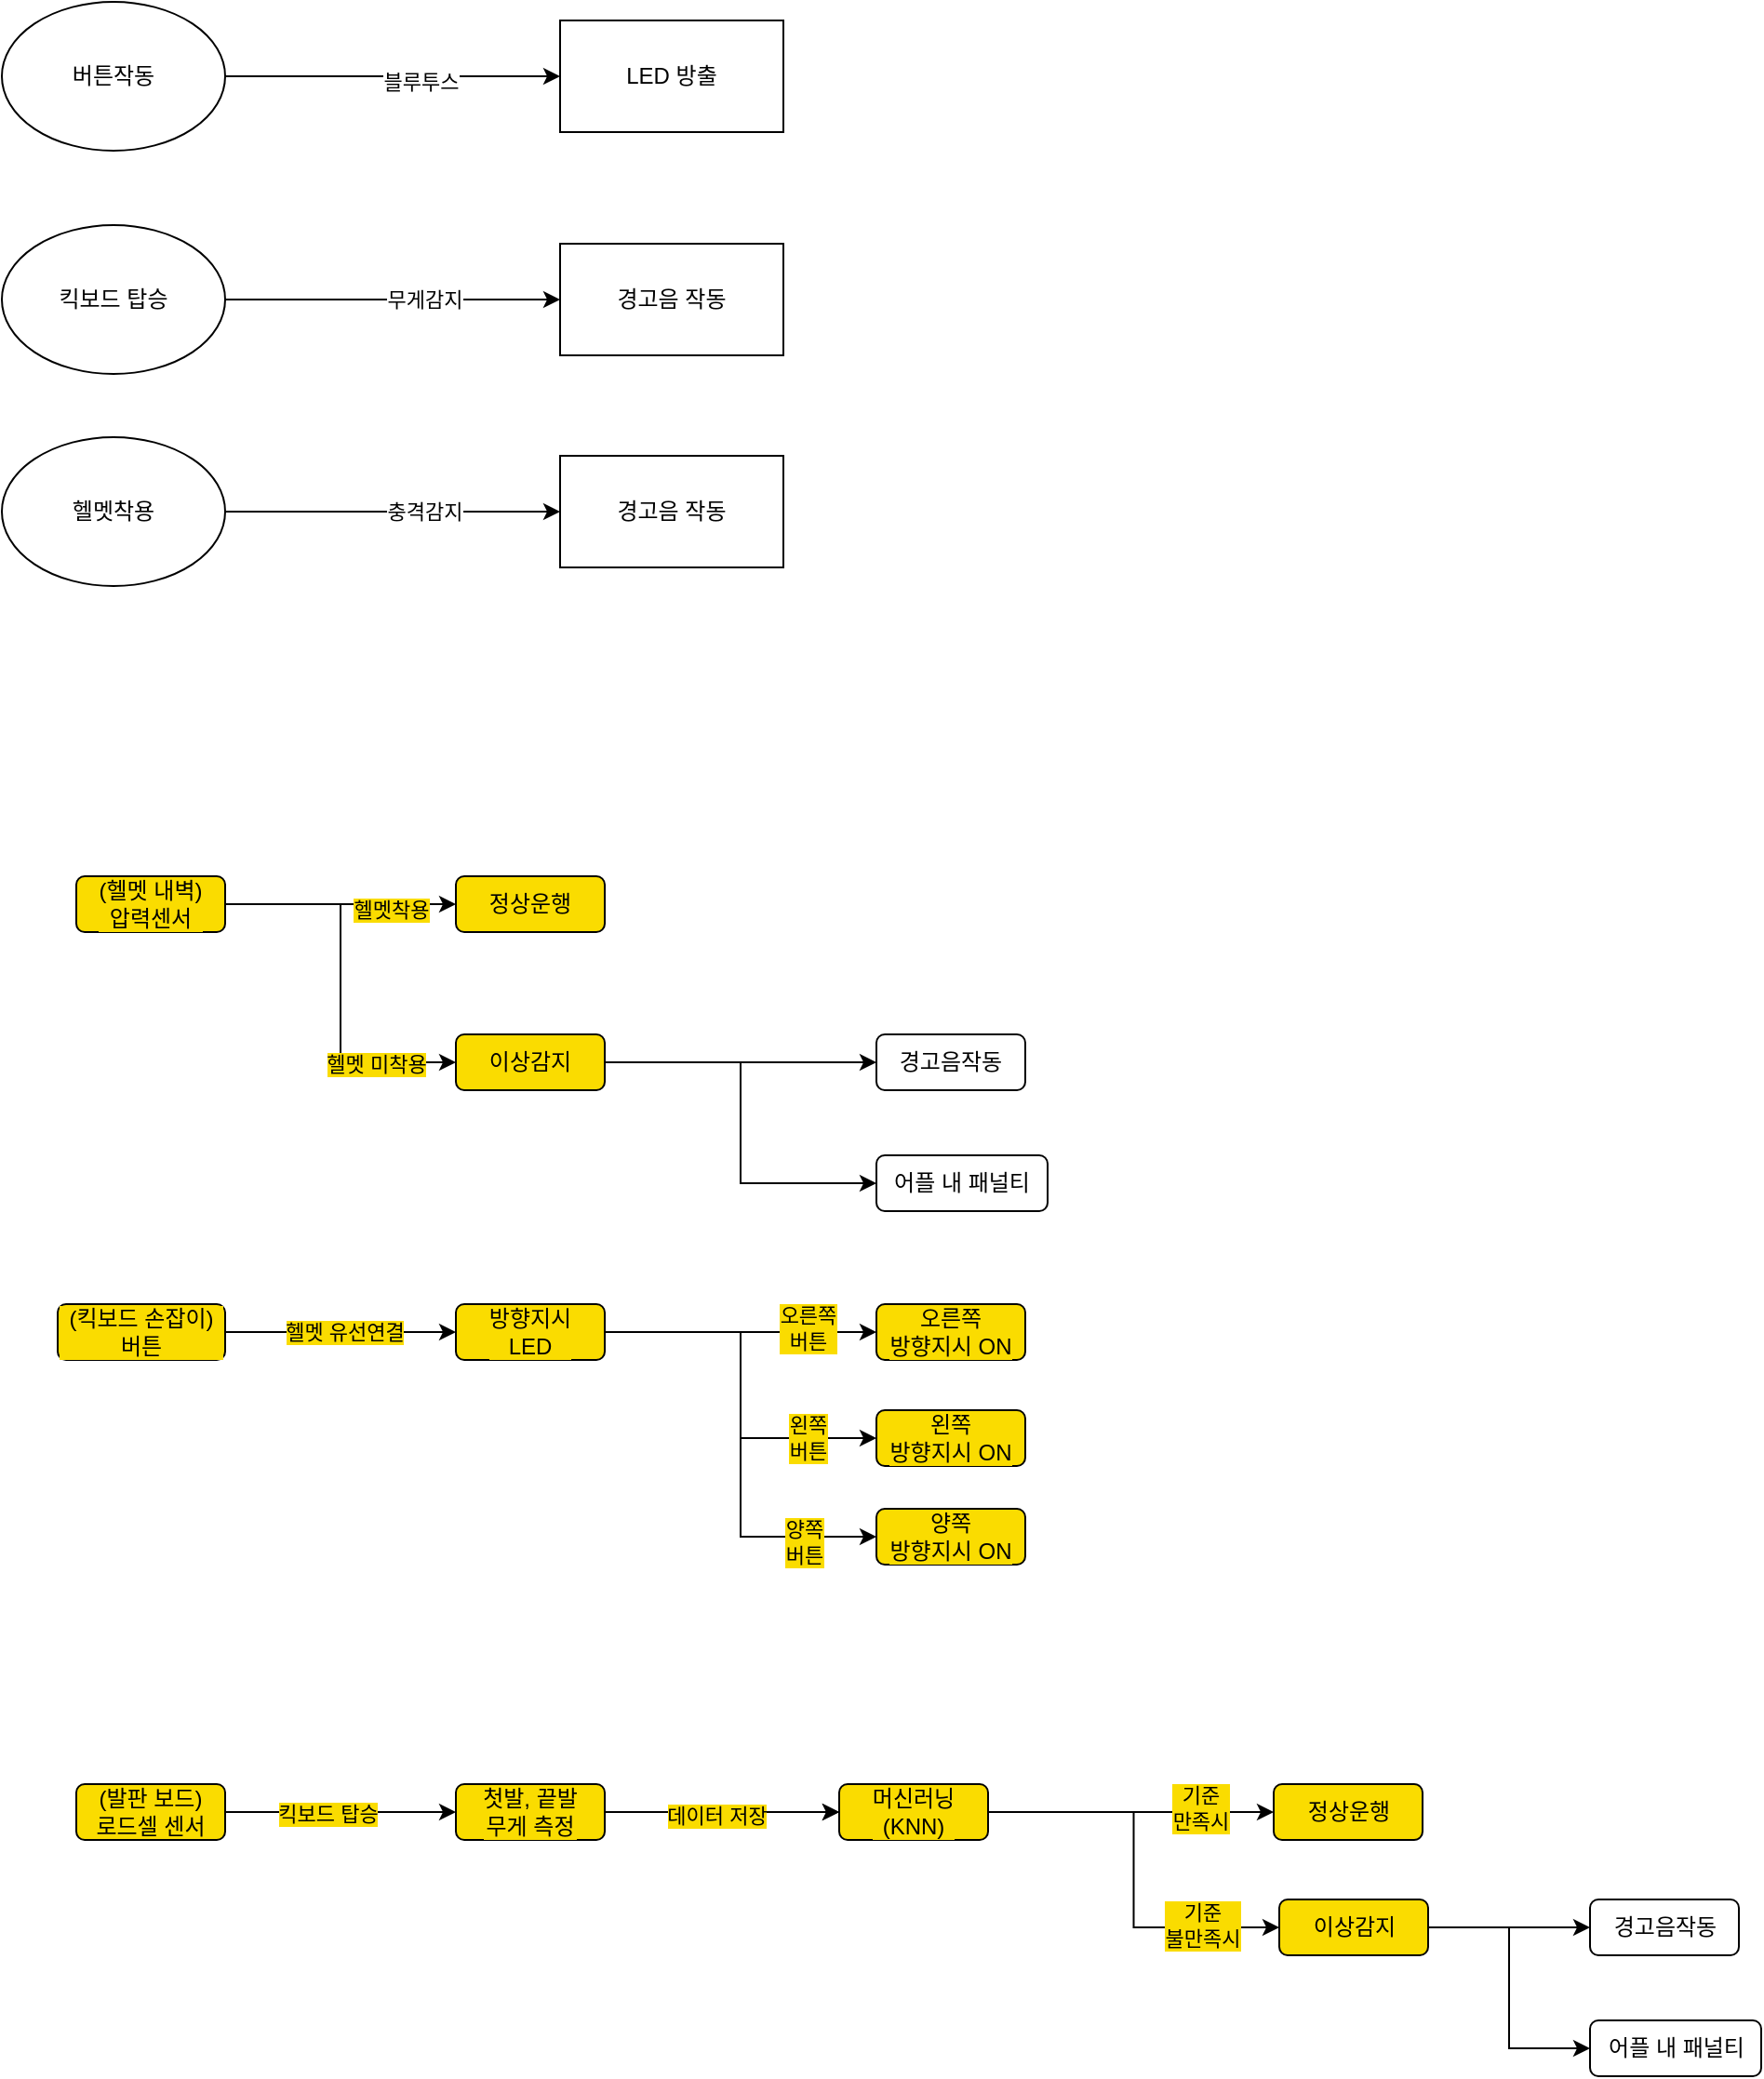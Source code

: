 <mxfile version="21.6.5" type="github">
  <diagram name="페이지-1" id="L-hD0_ks-zs4qb5gHUbN">
    <mxGraphModel dx="1434" dy="750" grid="1" gridSize="10" guides="1" tooltips="1" connect="1" arrows="1" fold="1" page="1" pageScale="1" pageWidth="827" pageHeight="1169" math="0" shadow="0">
      <root>
        <mxCell id="0" />
        <mxCell id="1" parent="0" />
        <mxCell id="XvMXmeMd8vFKyU9qin28-7" style="edgeStyle=orthogonalEdgeStyle;rounded=0;orthogonalLoop=1;jettySize=auto;html=1;exitX=1;exitY=0.5;exitDx=0;exitDy=0;entryX=0;entryY=0.5;entryDx=0;entryDy=0;" parent="1" source="XvMXmeMd8vFKyU9qin28-1" target="XvMXmeMd8vFKyU9qin28-2" edge="1">
          <mxGeometry relative="1" as="geometry" />
        </mxCell>
        <mxCell id="XvMXmeMd8vFKyU9qin28-8" value="블루투스" style="edgeLabel;html=1;align=center;verticalAlign=middle;resizable=0;points=[];" parent="XvMXmeMd8vFKyU9qin28-7" vertex="1" connectable="0">
          <mxGeometry x="0.164" y="-3" relative="1" as="geometry">
            <mxPoint as="offset" />
          </mxGeometry>
        </mxCell>
        <mxCell id="XvMXmeMd8vFKyU9qin28-1" value="버튼작동" style="ellipse;whiteSpace=wrap;html=1;" parent="1" vertex="1">
          <mxGeometry width="120" height="80" as="geometry" />
        </mxCell>
        <mxCell id="XvMXmeMd8vFKyU9qin28-2" value="LED 방출" style="rounded=0;whiteSpace=wrap;html=1;" parent="1" vertex="1">
          <mxGeometry x="300" y="10" width="120" height="60" as="geometry" />
        </mxCell>
        <mxCell id="XvMXmeMd8vFKyU9qin28-5" style="edgeStyle=orthogonalEdgeStyle;rounded=0;orthogonalLoop=1;jettySize=auto;html=1;exitX=1;exitY=0.5;exitDx=0;exitDy=0;entryX=0;entryY=0.5;entryDx=0;entryDy=0;" parent="1" source="XvMXmeMd8vFKyU9qin28-3" target="XvMXmeMd8vFKyU9qin28-4" edge="1">
          <mxGeometry relative="1" as="geometry" />
        </mxCell>
        <mxCell id="XvMXmeMd8vFKyU9qin28-6" value="무게감지" style="edgeLabel;html=1;align=center;verticalAlign=middle;resizable=0;points=[];" parent="XvMXmeMd8vFKyU9qin28-5" vertex="1" connectable="0">
          <mxGeometry x="0.187" relative="1" as="geometry">
            <mxPoint as="offset" />
          </mxGeometry>
        </mxCell>
        <mxCell id="XvMXmeMd8vFKyU9qin28-3" value="킥보드 탑승" style="ellipse;whiteSpace=wrap;html=1;" parent="1" vertex="1">
          <mxGeometry y="120" width="120" height="80" as="geometry" />
        </mxCell>
        <mxCell id="XvMXmeMd8vFKyU9qin28-4" value="경고음 작동" style="rounded=0;whiteSpace=wrap;html=1;" parent="1" vertex="1">
          <mxGeometry x="300" y="130" width="120" height="60" as="geometry" />
        </mxCell>
        <mxCell id="XvMXmeMd8vFKyU9qin28-10" style="edgeStyle=orthogonalEdgeStyle;rounded=0;orthogonalLoop=1;jettySize=auto;html=1;exitX=1;exitY=0.5;exitDx=0;exitDy=0;entryX=0;entryY=0.5;entryDx=0;entryDy=0;" parent="1" source="XvMXmeMd8vFKyU9qin28-12" target="XvMXmeMd8vFKyU9qin28-13" edge="1">
          <mxGeometry relative="1" as="geometry" />
        </mxCell>
        <mxCell id="XvMXmeMd8vFKyU9qin28-11" value="충격감지" style="edgeLabel;html=1;align=center;verticalAlign=middle;resizable=0;points=[];" parent="XvMXmeMd8vFKyU9qin28-10" vertex="1" connectable="0">
          <mxGeometry x="0.187" relative="1" as="geometry">
            <mxPoint as="offset" />
          </mxGeometry>
        </mxCell>
        <mxCell id="XvMXmeMd8vFKyU9qin28-12" value="헬멧착용" style="ellipse;whiteSpace=wrap;html=1;" parent="1" vertex="1">
          <mxGeometry y="234" width="120" height="80" as="geometry" />
        </mxCell>
        <mxCell id="XvMXmeMd8vFKyU9qin28-13" value="경고음 작동" style="rounded=0;whiteSpace=wrap;html=1;" parent="1" vertex="1">
          <mxGeometry x="300" y="244" width="120" height="60" as="geometry" />
        </mxCell>
        <mxCell id="XvMXmeMd8vFKyU9qin28-18" style="edgeStyle=orthogonalEdgeStyle;rounded=0;orthogonalLoop=1;jettySize=auto;html=1;entryX=0;entryY=0.5;entryDx=0;entryDy=0;labelBackgroundColor=#fadc00;" parent="1" source="XvMXmeMd8vFKyU9qin28-15" target="XvMXmeMd8vFKyU9qin28-17" edge="1">
          <mxGeometry relative="1" as="geometry" />
        </mxCell>
        <mxCell id="-Yx-uRyQnmM3vOduLLg8-3" value="헬멧착용" style="edgeLabel;html=1;align=center;verticalAlign=middle;resizable=0;points=[];labelBackgroundColor=#fadc00;" vertex="1" connectable="0" parent="XvMXmeMd8vFKyU9qin28-18">
          <mxGeometry x="0.433" y="-3" relative="1" as="geometry">
            <mxPoint as="offset" />
          </mxGeometry>
        </mxCell>
        <mxCell id="-Yx-uRyQnmM3vOduLLg8-2" style="edgeStyle=orthogonalEdgeStyle;rounded=0;orthogonalLoop=1;jettySize=auto;html=1;exitX=1;exitY=0.5;exitDx=0;exitDy=0;entryX=0;entryY=0.5;entryDx=0;entryDy=0;labelBackgroundColor=#fadc00;" edge="1" parent="1" source="XvMXmeMd8vFKyU9qin28-15" target="-Yx-uRyQnmM3vOduLLg8-1">
          <mxGeometry relative="1" as="geometry" />
        </mxCell>
        <mxCell id="-Yx-uRyQnmM3vOduLLg8-4" value="헬멧 미착용" style="edgeLabel;html=1;align=center;verticalAlign=middle;resizable=0;points=[];labelBackgroundColor=#fadc00;" vertex="1" connectable="0" parent="-Yx-uRyQnmM3vOduLLg8-2">
          <mxGeometry x="0.588" y="-1" relative="1" as="geometry">
            <mxPoint as="offset" />
          </mxGeometry>
        </mxCell>
        <mxCell id="XvMXmeMd8vFKyU9qin28-15" value="(헬멧 내벽)&lt;br&gt;압력센서" style="rounded=1;whiteSpace=wrap;html=1;labelBackgroundColor=#fadc00;fillColor=#FADC00;" parent="1" vertex="1">
          <mxGeometry x="40" y="470" width="80" height="30" as="geometry" />
        </mxCell>
        <mxCell id="XvMXmeMd8vFKyU9qin28-29" style="edgeStyle=orthogonalEdgeStyle;rounded=0;orthogonalLoop=1;jettySize=auto;html=1;exitX=1;exitY=0.5;exitDx=0;exitDy=0;entryX=0;entryY=0.5;entryDx=0;entryDy=0;labelBackgroundColor=#FADC00;" parent="1" source="XvMXmeMd8vFKyU9qin28-16" target="XvMXmeMd8vFKyU9qin28-26" edge="1">
          <mxGeometry relative="1" as="geometry" />
        </mxCell>
        <mxCell id="-Yx-uRyQnmM3vOduLLg8-8" value="킥보드 탑승" style="edgeLabel;html=1;align=center;verticalAlign=middle;resizable=0;points=[];labelBackgroundColor=#FADC00;" vertex="1" connectable="0" parent="XvMXmeMd8vFKyU9qin28-29">
          <mxGeometry x="-0.113" y="-1" relative="1" as="geometry">
            <mxPoint as="offset" />
          </mxGeometry>
        </mxCell>
        <mxCell id="XvMXmeMd8vFKyU9qin28-16" value="(발판 보드)&lt;br&gt;로드셀 센서" style="rounded=1;whiteSpace=wrap;html=1;fillColor=#FADC00;" parent="1" vertex="1">
          <mxGeometry x="40" y="958" width="80" height="30" as="geometry" />
        </mxCell>
        <mxCell id="XvMXmeMd8vFKyU9qin28-17" value="정상운행" style="rounded=1;whiteSpace=wrap;html=1;labelBackgroundColor=#fadc00;fillColor=#fadc00;" parent="1" vertex="1">
          <mxGeometry x="244" y="470" width="80" height="30" as="geometry" />
        </mxCell>
        <mxCell id="XvMXmeMd8vFKyU9qin28-19" value="경고음작동" style="rounded=1;whiteSpace=wrap;html=1;" parent="1" vertex="1">
          <mxGeometry x="470" y="555" width="80" height="30" as="geometry" />
        </mxCell>
        <mxCell id="XvMXmeMd8vFKyU9qin28-24" style="edgeStyle=orthogonalEdgeStyle;rounded=0;orthogonalLoop=1;jettySize=auto;html=1;exitX=1;exitY=0.5;exitDx=0;exitDy=0;entryX=0;entryY=0.5;entryDx=0;entryDy=0;labelBackgroundColor=#FADC00;" parent="1" source="-Yx-uRyQnmM3vOduLLg8-21" target="XvMXmeMd8vFKyU9qin28-27" edge="1">
          <mxGeometry relative="1" as="geometry" />
        </mxCell>
        <mxCell id="XvMXmeMd8vFKyU9qin28-32" value="기준&lt;br&gt;만족시" style="edgeLabel;html=1;align=center;verticalAlign=middle;resizable=0;points=[];labelBackgroundColor=#FADC00;" parent="XvMXmeMd8vFKyU9qin28-24" vertex="1" connectable="0">
          <mxGeometry x="0.351" y="2" relative="1" as="geometry">
            <mxPoint x="10" as="offset" />
          </mxGeometry>
        </mxCell>
        <mxCell id="XvMXmeMd8vFKyU9qin28-25" style="edgeStyle=orthogonalEdgeStyle;rounded=0;orthogonalLoop=1;jettySize=auto;html=1;exitX=1;exitY=0.5;exitDx=0;exitDy=0;entryX=0;entryY=0.5;entryDx=0;entryDy=0;labelBackgroundColor=#FADC00;" parent="1" source="-Yx-uRyQnmM3vOduLLg8-21" target="-Yx-uRyQnmM3vOduLLg8-18" edge="1">
          <mxGeometry relative="1" as="geometry">
            <mxPoint x="470" y="1033" as="targetPoint" />
          </mxGeometry>
        </mxCell>
        <mxCell id="XvMXmeMd8vFKyU9qin28-33" value="기준&lt;br&gt;불만족시" style="edgeLabel;html=1;align=center;verticalAlign=middle;resizable=0;points=[];labelBackgroundColor=#FADC00;" parent="XvMXmeMd8vFKyU9qin28-25" vertex="1" connectable="0">
          <mxGeometry x="0.093" y="-2" relative="1" as="geometry">
            <mxPoint x="38" y="19" as="offset" />
          </mxGeometry>
        </mxCell>
        <mxCell id="XvMXmeMd8vFKyU9qin28-26" value="첫발, 끝발 &lt;br&gt;무게 측정" style="rounded=1;whiteSpace=wrap;html=1;labelBackgroundColor=#FADC00;fillColor=#FADC00;" parent="1" vertex="1">
          <mxGeometry x="244" y="958" width="80" height="30" as="geometry" />
        </mxCell>
        <mxCell id="XvMXmeMd8vFKyU9qin28-27" value="정상운행" style="rounded=1;whiteSpace=wrap;html=1;labelBackgroundColor=#FADC00;fillColor=#FADC00;" parent="1" vertex="1">
          <mxGeometry x="683.5" y="958" width="80" height="30" as="geometry" />
        </mxCell>
        <mxCell id="XvMXmeMd8vFKyU9qin28-34" style="edgeStyle=orthogonalEdgeStyle;rounded=0;orthogonalLoop=1;jettySize=auto;html=1;exitX=1;exitY=0.5;exitDx=0;exitDy=0;entryX=0;entryY=0.5;entryDx=0;entryDy=0;labelBackgroundColor=#fadc00;" parent="1" source="XvMXmeMd8vFKyU9qin28-36" target="XvMXmeMd8vFKyU9qin28-41" edge="1">
          <mxGeometry relative="1" as="geometry" />
        </mxCell>
        <mxCell id="XvMXmeMd8vFKyU9qin28-35" value="헬멧 유선연결" style="edgeLabel;html=1;align=center;verticalAlign=middle;resizable=0;points=[];labelBackgroundColor=#fadc00;" parent="XvMXmeMd8vFKyU9qin28-34" vertex="1" connectable="0">
          <mxGeometry x="-0.249" relative="1" as="geometry">
            <mxPoint x="17" as="offset" />
          </mxGeometry>
        </mxCell>
        <mxCell id="XvMXmeMd8vFKyU9qin28-36" value="&lt;span style=&quot;background-color: rgb(250, 220, 0);&quot;&gt;(킥보드 손잡이) 버튼&lt;/span&gt;" style="rounded=1;whiteSpace=wrap;html=1;labelBackgroundColor=#fadc00;fillColor=#fadc00;" parent="1" vertex="1">
          <mxGeometry x="30" y="700" width="90" height="30" as="geometry" />
        </mxCell>
        <mxCell id="XvMXmeMd8vFKyU9qin28-37" style="edgeStyle=orthogonalEdgeStyle;rounded=0;orthogonalLoop=1;jettySize=auto;html=1;exitX=1;exitY=0.5;exitDx=0;exitDy=0;entryX=0;entryY=0.5;entryDx=0;entryDy=0;labelBackgroundColor=#fadc00;" parent="1" source="XvMXmeMd8vFKyU9qin28-41" target="XvMXmeMd8vFKyU9qin28-42" edge="1">
          <mxGeometry relative="1" as="geometry" />
        </mxCell>
        <mxCell id="XvMXmeMd8vFKyU9qin28-38" value="오른쪽&lt;br&gt;버튼" style="edgeLabel;html=1;align=center;verticalAlign=middle;resizable=0;points=[];labelBackgroundColor=#fadc00;" parent="XvMXmeMd8vFKyU9qin28-37" vertex="1" connectable="0">
          <mxGeometry x="0.351" y="2" relative="1" as="geometry">
            <mxPoint x="10" as="offset" />
          </mxGeometry>
        </mxCell>
        <mxCell id="XvMXmeMd8vFKyU9qin28-39" style="edgeStyle=orthogonalEdgeStyle;rounded=0;orthogonalLoop=1;jettySize=auto;html=1;exitX=1;exitY=0.5;exitDx=0;exitDy=0;entryX=0;entryY=0.5;entryDx=0;entryDy=0;labelBackgroundColor=#fadc00;" parent="1" source="XvMXmeMd8vFKyU9qin28-41" target="XvMXmeMd8vFKyU9qin28-43" edge="1">
          <mxGeometry relative="1" as="geometry" />
        </mxCell>
        <mxCell id="XvMXmeMd8vFKyU9qin28-40" value="왼쪽&lt;br&gt;버튼" style="edgeLabel;html=1;align=center;verticalAlign=middle;resizable=0;points=[];labelBackgroundColor=#fadc00;" parent="XvMXmeMd8vFKyU9qin28-39" vertex="1" connectable="0">
          <mxGeometry x="0.093" y="-2" relative="1" as="geometry">
            <mxPoint x="38" y="19" as="offset" />
          </mxGeometry>
        </mxCell>
        <mxCell id="-Yx-uRyQnmM3vOduLLg8-10" style="edgeStyle=orthogonalEdgeStyle;rounded=0;orthogonalLoop=1;jettySize=auto;html=1;exitX=1;exitY=0.5;exitDx=0;exitDy=0;entryX=0;entryY=0.5;entryDx=0;entryDy=0;labelBackgroundColor=#fadc00;" edge="1" parent="1" source="XvMXmeMd8vFKyU9qin28-41" target="-Yx-uRyQnmM3vOduLLg8-9">
          <mxGeometry relative="1" as="geometry" />
        </mxCell>
        <mxCell id="-Yx-uRyQnmM3vOduLLg8-11" value="양쪽&lt;br&gt;버튼" style="edgeLabel;html=1;align=center;verticalAlign=middle;resizable=0;points=[];labelBackgroundColor=#fadc00;" vertex="1" connectable="0" parent="-Yx-uRyQnmM3vOduLLg8-10">
          <mxGeometry x="0.695" y="-3" relative="1" as="geometry">
            <mxPoint as="offset" />
          </mxGeometry>
        </mxCell>
        <mxCell id="XvMXmeMd8vFKyU9qin28-41" value="방향지시&lt;br&gt;LED" style="rounded=1;whiteSpace=wrap;html=1;labelBackgroundColor=#fadc00;fillColor=#fadc00;" parent="1" vertex="1">
          <mxGeometry x="244" y="700" width="80" height="30" as="geometry" />
        </mxCell>
        <mxCell id="XvMXmeMd8vFKyU9qin28-42" value="오른쪽 &lt;br&gt;방향지시 ON" style="rounded=1;whiteSpace=wrap;html=1;labelBackgroundColor=#fadc00;fillColor=#fadc00;" parent="1" vertex="1">
          <mxGeometry x="470" y="700" width="80" height="30" as="geometry" />
        </mxCell>
        <mxCell id="XvMXmeMd8vFKyU9qin28-43" value="왼쪽&lt;br&gt;방향지시 ON" style="rounded=1;whiteSpace=wrap;html=1;labelBackgroundColor=#fadc00;fillColor=#fadc00;" parent="1" vertex="1">
          <mxGeometry x="470" y="757" width="80" height="30" as="geometry" />
        </mxCell>
        <mxCell id="-Yx-uRyQnmM3vOduLLg8-5" style="edgeStyle=orthogonalEdgeStyle;rounded=0;orthogonalLoop=1;jettySize=auto;html=1;exitX=1;exitY=0.5;exitDx=0;exitDy=0;entryX=0;entryY=0.5;entryDx=0;entryDy=0;" edge="1" parent="1" source="-Yx-uRyQnmM3vOduLLg8-1" target="XvMXmeMd8vFKyU9qin28-19">
          <mxGeometry relative="1" as="geometry" />
        </mxCell>
        <mxCell id="-Yx-uRyQnmM3vOduLLg8-7" style="edgeStyle=orthogonalEdgeStyle;rounded=0;orthogonalLoop=1;jettySize=auto;html=1;exitX=1;exitY=0.5;exitDx=0;exitDy=0;entryX=0;entryY=0.5;entryDx=0;entryDy=0;" edge="1" parent="1" source="-Yx-uRyQnmM3vOduLLg8-1" target="-Yx-uRyQnmM3vOduLLg8-6">
          <mxGeometry relative="1" as="geometry" />
        </mxCell>
        <mxCell id="-Yx-uRyQnmM3vOduLLg8-1" value="이상감지" style="rounded=1;whiteSpace=wrap;html=1;labelBackgroundColor=#fadc00;fillColor=#fadc00;" vertex="1" parent="1">
          <mxGeometry x="244" y="555" width="80" height="30" as="geometry" />
        </mxCell>
        <mxCell id="-Yx-uRyQnmM3vOduLLg8-6" value="어플 내 패널티" style="rounded=1;whiteSpace=wrap;html=1;" vertex="1" parent="1">
          <mxGeometry x="470" y="620" width="92" height="30" as="geometry" />
        </mxCell>
        <mxCell id="-Yx-uRyQnmM3vOduLLg8-9" value="양쪽&lt;br&gt;방향지시 ON" style="rounded=1;whiteSpace=wrap;html=1;labelBackgroundColor=#fadc00;fillColor=#FADC00;" vertex="1" parent="1">
          <mxGeometry x="470" y="810" width="80" height="30" as="geometry" />
        </mxCell>
        <mxCell id="-Yx-uRyQnmM3vOduLLg8-15" value="경고음작동" style="rounded=1;whiteSpace=wrap;html=1;" vertex="1" parent="1">
          <mxGeometry x="853.5" y="1020" width="80" height="30" as="geometry" />
        </mxCell>
        <mxCell id="-Yx-uRyQnmM3vOduLLg8-16" style="edgeStyle=orthogonalEdgeStyle;rounded=0;orthogonalLoop=1;jettySize=auto;html=1;exitX=1;exitY=0.5;exitDx=0;exitDy=0;entryX=0;entryY=0.5;entryDx=0;entryDy=0;" edge="1" parent="1" source="-Yx-uRyQnmM3vOduLLg8-18" target="-Yx-uRyQnmM3vOduLLg8-15">
          <mxGeometry relative="1" as="geometry" />
        </mxCell>
        <mxCell id="-Yx-uRyQnmM3vOduLLg8-17" style="edgeStyle=orthogonalEdgeStyle;rounded=0;orthogonalLoop=1;jettySize=auto;html=1;exitX=1;exitY=0.5;exitDx=0;exitDy=0;entryX=0;entryY=0.5;entryDx=0;entryDy=0;" edge="1" parent="1" source="-Yx-uRyQnmM3vOduLLg8-18" target="-Yx-uRyQnmM3vOduLLg8-19">
          <mxGeometry relative="1" as="geometry" />
        </mxCell>
        <mxCell id="-Yx-uRyQnmM3vOduLLg8-18" value="이상감지" style="rounded=1;whiteSpace=wrap;html=1;labelBackgroundColor=#FADC00;fillColor=#fadc00;" vertex="1" parent="1">
          <mxGeometry x="686.5" y="1020" width="80" height="30" as="geometry" />
        </mxCell>
        <mxCell id="-Yx-uRyQnmM3vOduLLg8-19" value="어플 내 패널티" style="rounded=1;whiteSpace=wrap;html=1;" vertex="1" parent="1">
          <mxGeometry x="853.5" y="1085" width="92" height="30" as="geometry" />
        </mxCell>
        <mxCell id="-Yx-uRyQnmM3vOduLLg8-22" value="" style="edgeStyle=orthogonalEdgeStyle;rounded=0;orthogonalLoop=1;jettySize=auto;html=1;exitX=1;exitY=0.5;exitDx=0;exitDy=0;entryX=0;entryY=0.5;entryDx=0;entryDy=0;labelBackgroundColor=#FADC00;" edge="1" parent="1" source="XvMXmeMd8vFKyU9qin28-26" target="-Yx-uRyQnmM3vOduLLg8-21">
          <mxGeometry relative="1" as="geometry">
            <mxPoint x="324" y="973" as="sourcePoint" />
            <mxPoint x="610" y="1035" as="targetPoint" />
          </mxGeometry>
        </mxCell>
        <mxCell id="-Yx-uRyQnmM3vOduLLg8-24" value="" style="edgeStyle=orthogonalEdgeStyle;rounded=0;orthogonalLoop=1;jettySize=auto;html=1;exitX=1;exitY=0.5;exitDx=0;exitDy=0;entryX=0;entryY=0.5;entryDx=0;entryDy=0;labelBackgroundColor=#FADC00;" edge="1" parent="1" source="XvMXmeMd8vFKyU9qin28-26" target="-Yx-uRyQnmM3vOduLLg8-21">
          <mxGeometry relative="1" as="geometry">
            <mxPoint x="324" y="973" as="sourcePoint" />
            <mxPoint x="772" y="973" as="targetPoint" />
          </mxGeometry>
        </mxCell>
        <mxCell id="-Yx-uRyQnmM3vOduLLg8-26" value="데이터 저장" style="edgeLabel;html=1;align=center;verticalAlign=middle;resizable=0;points=[];labelBackgroundColor=#FADC00;" vertex="1" connectable="0" parent="-Yx-uRyQnmM3vOduLLg8-24">
          <mxGeometry x="-0.048" y="-2" relative="1" as="geometry">
            <mxPoint as="offset" />
          </mxGeometry>
        </mxCell>
        <mxCell id="-Yx-uRyQnmM3vOduLLg8-21" value="머신러닝&lt;br&gt;(KNN)" style="rounded=1;whiteSpace=wrap;html=1;labelBackgroundColor=#FADC00;fillColor=#FADC00;" vertex="1" parent="1">
          <mxGeometry x="450" y="958" width="80" height="30" as="geometry" />
        </mxCell>
      </root>
    </mxGraphModel>
  </diagram>
</mxfile>
